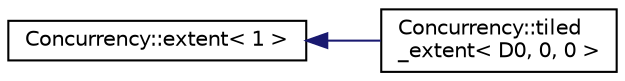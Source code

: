 digraph "Graphical Class Hierarchy"
{
  edge [fontname="Helvetica",fontsize="10",labelfontname="Helvetica",labelfontsize="10"];
  node [fontname="Helvetica",fontsize="10",shape=record];
  rankdir="LR";
  Node1 [label="Concurrency::extent\< 1 \>",height=0.2,width=0.4,color="black", fillcolor="white", style="filled",URL="$classConcurrency_1_1extent.html"];
  Node1 -> Node2 [dir="back",color="midnightblue",fontsize="10",style="solid",fontname="Helvetica"];
  Node2 [label="Concurrency::tiled\l_extent\< D0, 0, 0 \>",height=0.2,width=0.4,color="black", fillcolor="white", style="filled",URL="$classConcurrency_1_1tiled__extent_3_01D0_00_010_00_010_01_4.html",tooltip="Represents an extent subdivided into 1-, 2-, or 3-dimensional tiles. "];
}
